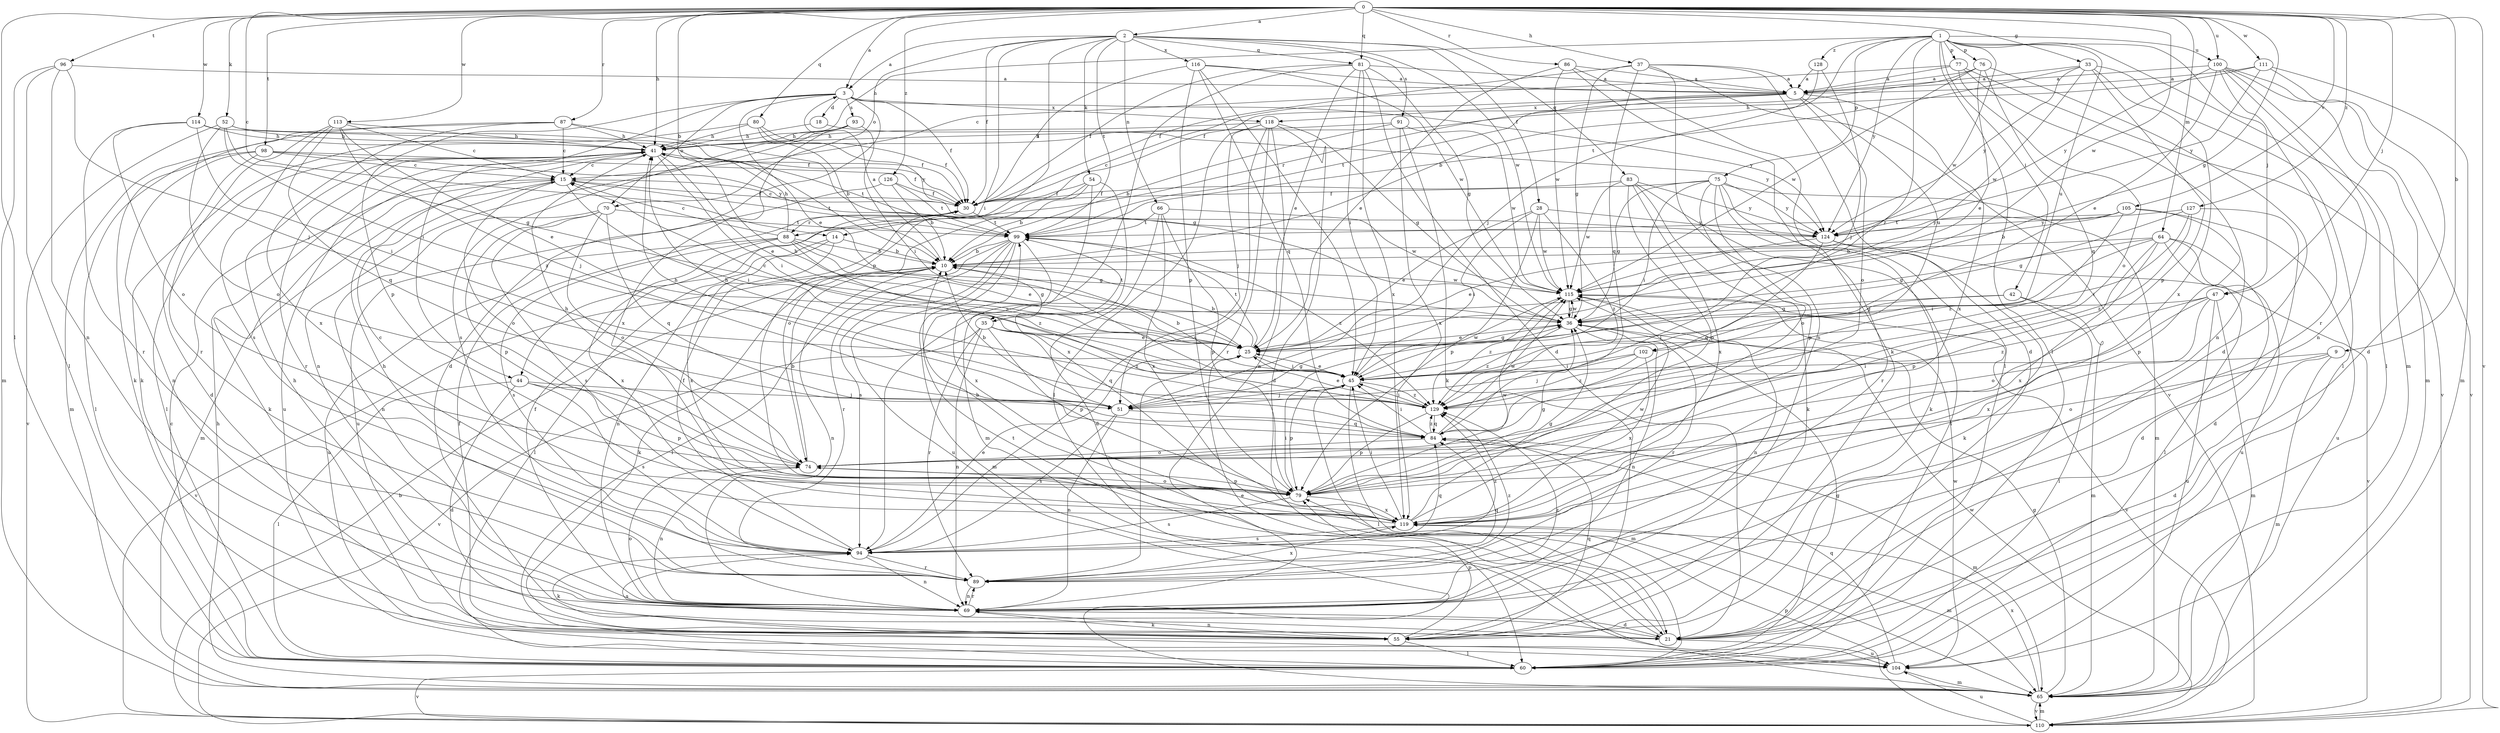 strict digraph  {
0;
1;
2;
3;
5;
9;
10;
14;
15;
18;
21;
25;
28;
30;
33;
35;
36;
37;
41;
42;
44;
45;
47;
51;
52;
54;
55;
60;
64;
65;
66;
69;
70;
74;
75;
76;
77;
79;
80;
81;
83;
84;
86;
87;
88;
89;
91;
93;
94;
96;
98;
99;
100;
102;
104;
105;
110;
111;
113;
114;
115;
116;
118;
119;
124;
126;
127;
128;
129;
0 -> 2  [label=a];
0 -> 3  [label=a];
0 -> 9  [label=b];
0 -> 10  [label=b];
0 -> 14  [label=c];
0 -> 33  [label=g];
0 -> 35  [label=g];
0 -> 37  [label=h];
0 -> 41  [label=h];
0 -> 47  [label=j];
0 -> 52  [label=k];
0 -> 60  [label=l];
0 -> 64  [label=m];
0 -> 80  [label=q];
0 -> 81  [label=q];
0 -> 86  [label=r];
0 -> 87  [label=r];
0 -> 96  [label=t];
0 -> 98  [label=t];
0 -> 100  [label=u];
0 -> 105  [label=v];
0 -> 110  [label=v];
0 -> 111  [label=w];
0 -> 113  [label=w];
0 -> 114  [label=w];
0 -> 115  [label=w];
0 -> 126  [label=z];
0 -> 127  [label=z];
1 -> 41  [label=h];
1 -> 42  [label=i];
1 -> 47  [label=j];
1 -> 51  [label=j];
1 -> 60  [label=l];
1 -> 65  [label=m];
1 -> 75  [label=p];
1 -> 76  [label=p];
1 -> 77  [label=p];
1 -> 100  [label=u];
1 -> 102  [label=u];
1 -> 115  [label=w];
1 -> 124  [label=y];
1 -> 128  [label=z];
1 -> 129  [label=z];
2 -> 3  [label=a];
2 -> 28  [label=f];
2 -> 30  [label=f];
2 -> 44  [label=i];
2 -> 54  [label=k];
2 -> 66  [label=n];
2 -> 70  [label=o];
2 -> 79  [label=p];
2 -> 81  [label=q];
2 -> 83  [label=q];
2 -> 91  [label=s];
2 -> 99  [label=t];
2 -> 115  [label=w];
2 -> 116  [label=x];
3 -> 18  [label=d];
3 -> 21  [label=d];
3 -> 25  [label=e];
3 -> 30  [label=f];
3 -> 44  [label=i];
3 -> 70  [label=o];
3 -> 79  [label=p];
3 -> 93  [label=s];
3 -> 118  [label=x];
3 -> 124  [label=y];
5 -> 14  [label=c];
5 -> 74  [label=o];
5 -> 88  [label=r];
5 -> 99  [label=t];
5 -> 102  [label=u];
5 -> 118  [label=x];
5 -> 119  [label=x];
9 -> 21  [label=d];
9 -> 45  [label=i];
9 -> 65  [label=m];
9 -> 74  [label=o];
10 -> 3  [label=a];
10 -> 35  [label=g];
10 -> 55  [label=k];
10 -> 69  [label=n];
10 -> 110  [label=v];
10 -> 115  [label=w];
14 -> 10  [label=b];
14 -> 60  [label=l];
14 -> 69  [label=n];
14 -> 119  [label=x];
15 -> 30  [label=f];
15 -> 45  [label=i];
15 -> 55  [label=k];
15 -> 65  [label=m];
15 -> 74  [label=o];
15 -> 99  [label=t];
18 -> 41  [label=h];
18 -> 124  [label=y];
21 -> 25  [label=e];
21 -> 94  [label=s];
21 -> 99  [label=t];
21 -> 104  [label=u];
25 -> 10  [label=b];
25 -> 15  [label=c];
25 -> 36  [label=g];
25 -> 41  [label=h];
25 -> 45  [label=i];
25 -> 99  [label=t];
28 -> 25  [label=e];
28 -> 45  [label=i];
28 -> 79  [label=p];
28 -> 115  [label=w];
28 -> 124  [label=y];
28 -> 129  [label=z];
30 -> 15  [label=c];
30 -> 88  [label=r];
30 -> 99  [label=t];
33 -> 5  [label=a];
33 -> 60  [label=l];
33 -> 79  [label=p];
33 -> 99  [label=t];
33 -> 115  [label=w];
33 -> 119  [label=x];
33 -> 124  [label=y];
35 -> 25  [label=e];
35 -> 69  [label=n];
35 -> 79  [label=p];
35 -> 84  [label=q];
35 -> 89  [label=r];
35 -> 99  [label=t];
35 -> 110  [label=v];
35 -> 129  [label=z];
36 -> 25  [label=e];
36 -> 69  [label=n];
36 -> 89  [label=r];
36 -> 115  [label=w];
36 -> 129  [label=z];
37 -> 5  [label=a];
37 -> 21  [label=d];
37 -> 30  [label=f];
37 -> 36  [label=g];
37 -> 69  [label=n];
37 -> 84  [label=q];
37 -> 110  [label=v];
41 -> 15  [label=c];
41 -> 25  [label=e];
41 -> 45  [label=i];
41 -> 60  [label=l];
41 -> 89  [label=r];
41 -> 99  [label=t];
41 -> 104  [label=u];
42 -> 36  [label=g];
42 -> 45  [label=i];
42 -> 60  [label=l];
42 -> 65  [label=m];
44 -> 21  [label=d];
44 -> 51  [label=j];
44 -> 60  [label=l];
44 -> 79  [label=p];
44 -> 94  [label=s];
45 -> 10  [label=b];
45 -> 25  [label=e];
45 -> 51  [label=j];
45 -> 60  [label=l];
45 -> 65  [label=m];
45 -> 79  [label=p];
45 -> 115  [label=w];
45 -> 129  [label=z];
47 -> 36  [label=g];
47 -> 65  [label=m];
47 -> 74  [label=o];
47 -> 104  [label=u];
47 -> 119  [label=x];
47 -> 129  [label=z];
51 -> 10  [label=b];
51 -> 36  [label=g];
51 -> 41  [label=h];
51 -> 69  [label=n];
51 -> 84  [label=q];
51 -> 94  [label=s];
52 -> 30  [label=f];
52 -> 36  [label=g];
52 -> 41  [label=h];
52 -> 74  [label=o];
52 -> 110  [label=v];
52 -> 129  [label=z];
54 -> 10  [label=b];
54 -> 30  [label=f];
54 -> 65  [label=m];
54 -> 74  [label=o];
54 -> 119  [label=x];
55 -> 30  [label=f];
55 -> 60  [label=l];
55 -> 69  [label=n];
55 -> 79  [label=p];
55 -> 84  [label=q];
60 -> 15  [label=c];
60 -> 36  [label=g];
60 -> 110  [label=v];
64 -> 10  [label=b];
64 -> 21  [label=d];
64 -> 36  [label=g];
64 -> 45  [label=i];
64 -> 60  [label=l];
64 -> 79  [label=p];
64 -> 104  [label=u];
64 -> 119  [label=x];
65 -> 36  [label=g];
65 -> 41  [label=h];
65 -> 110  [label=v];
65 -> 119  [label=x];
66 -> 21  [label=d];
66 -> 79  [label=p];
66 -> 99  [label=t];
66 -> 115  [label=w];
66 -> 119  [label=x];
69 -> 21  [label=d];
69 -> 30  [label=f];
69 -> 41  [label=h];
69 -> 55  [label=k];
69 -> 74  [label=o];
69 -> 89  [label=r];
69 -> 129  [label=z];
70 -> 69  [label=n];
70 -> 74  [label=o];
70 -> 79  [label=p];
70 -> 84  [label=q];
70 -> 94  [label=s];
70 -> 99  [label=t];
74 -> 10  [label=b];
74 -> 41  [label=h];
74 -> 69  [label=n];
74 -> 79  [label=p];
75 -> 30  [label=f];
75 -> 36  [label=g];
75 -> 45  [label=i];
75 -> 55  [label=k];
75 -> 65  [label=m];
75 -> 74  [label=o];
75 -> 79  [label=p];
75 -> 89  [label=r];
75 -> 124  [label=y];
76 -> 5  [label=a];
76 -> 21  [label=d];
76 -> 25  [label=e];
76 -> 30  [label=f];
76 -> 84  [label=q];
76 -> 115  [label=w];
77 -> 5  [label=a];
77 -> 15  [label=c];
77 -> 69  [label=n];
77 -> 74  [label=o];
77 -> 110  [label=v];
79 -> 15  [label=c];
79 -> 36  [label=g];
79 -> 45  [label=i];
79 -> 74  [label=o];
79 -> 94  [label=s];
79 -> 115  [label=w];
79 -> 119  [label=x];
80 -> 10  [label=b];
80 -> 30  [label=f];
80 -> 41  [label=h];
80 -> 55  [label=k];
80 -> 124  [label=y];
81 -> 5  [label=a];
81 -> 21  [label=d];
81 -> 25  [label=e];
81 -> 30  [label=f];
81 -> 36  [label=g];
81 -> 45  [label=i];
81 -> 94  [label=s];
81 -> 119  [label=x];
83 -> 30  [label=f];
83 -> 55  [label=k];
83 -> 60  [label=l];
83 -> 79  [label=p];
83 -> 115  [label=w];
83 -> 119  [label=x];
83 -> 124  [label=y];
84 -> 45  [label=i];
84 -> 65  [label=m];
84 -> 74  [label=o];
84 -> 115  [label=w];
84 -> 129  [label=z];
86 -> 5  [label=a];
86 -> 25  [label=e];
86 -> 55  [label=k];
86 -> 60  [label=l];
86 -> 115  [label=w];
87 -> 15  [label=c];
87 -> 36  [label=g];
87 -> 41  [label=h];
87 -> 55  [label=k];
87 -> 65  [label=m];
87 -> 119  [label=x];
88 -> 10  [label=b];
88 -> 15  [label=c];
88 -> 25  [label=e];
88 -> 36  [label=g];
88 -> 41  [label=h];
88 -> 94  [label=s];
88 -> 104  [label=u];
88 -> 119  [label=x];
88 -> 129  [label=z];
89 -> 41  [label=h];
89 -> 69  [label=n];
89 -> 84  [label=q];
89 -> 119  [label=x];
89 -> 129  [label=z];
91 -> 10  [label=b];
91 -> 41  [label=h];
91 -> 55  [label=k];
91 -> 115  [label=w];
91 -> 119  [label=x];
93 -> 41  [label=h];
93 -> 45  [label=i];
93 -> 69  [label=n];
93 -> 94  [label=s];
93 -> 119  [label=x];
94 -> 25  [label=e];
94 -> 30  [label=f];
94 -> 55  [label=k];
94 -> 69  [label=n];
94 -> 84  [label=q];
94 -> 89  [label=r];
94 -> 129  [label=z];
96 -> 5  [label=a];
96 -> 51  [label=j];
96 -> 60  [label=l];
96 -> 65  [label=m];
96 -> 69  [label=n];
98 -> 15  [label=c];
98 -> 21  [label=d];
98 -> 30  [label=f];
98 -> 60  [label=l];
98 -> 69  [label=n];
98 -> 124  [label=y];
99 -> 10  [label=b];
99 -> 60  [label=l];
99 -> 65  [label=m];
99 -> 89  [label=r];
99 -> 94  [label=s];
99 -> 104  [label=u];
99 -> 119  [label=x];
99 -> 129  [label=z];
100 -> 5  [label=a];
100 -> 25  [label=e];
100 -> 60  [label=l];
100 -> 65  [label=m];
100 -> 69  [label=n];
100 -> 89  [label=r];
100 -> 110  [label=v];
100 -> 124  [label=y];
102 -> 45  [label=i];
102 -> 51  [label=j];
102 -> 119  [label=x];
102 -> 129  [label=z];
104 -> 65  [label=m];
104 -> 84  [label=q];
104 -> 115  [label=w];
105 -> 10  [label=b];
105 -> 79  [label=p];
105 -> 99  [label=t];
105 -> 104  [label=u];
105 -> 124  [label=y];
105 -> 129  [label=z];
110 -> 10  [label=b];
110 -> 65  [label=m];
110 -> 79  [label=p];
110 -> 104  [label=u];
110 -> 115  [label=w];
111 -> 5  [label=a];
111 -> 21  [label=d];
111 -> 41  [label=h];
111 -> 65  [label=m];
111 -> 124  [label=y];
113 -> 15  [label=c];
113 -> 25  [label=e];
113 -> 41  [label=h];
113 -> 51  [label=j];
113 -> 84  [label=q];
113 -> 89  [label=r];
113 -> 94  [label=s];
114 -> 30  [label=f];
114 -> 41  [label=h];
114 -> 45  [label=i];
114 -> 74  [label=o];
114 -> 89  [label=r];
115 -> 36  [label=g];
115 -> 69  [label=n];
115 -> 110  [label=v];
115 -> 129  [label=z];
116 -> 5  [label=a];
116 -> 30  [label=f];
116 -> 45  [label=i];
116 -> 79  [label=p];
116 -> 84  [label=q];
116 -> 115  [label=w];
118 -> 21  [label=d];
118 -> 36  [label=g];
118 -> 41  [label=h];
118 -> 51  [label=j];
118 -> 60  [label=l];
118 -> 69  [label=n];
118 -> 89  [label=r];
118 -> 94  [label=s];
119 -> 10  [label=b];
119 -> 36  [label=g];
119 -> 45  [label=i];
119 -> 65  [label=m];
119 -> 94  [label=s];
119 -> 115  [label=w];
124 -> 25  [label=e];
124 -> 55  [label=k];
124 -> 84  [label=q];
124 -> 110  [label=v];
126 -> 10  [label=b];
126 -> 30  [label=f];
126 -> 99  [label=t];
126 -> 104  [label=u];
127 -> 21  [label=d];
127 -> 36  [label=g];
127 -> 45  [label=i];
127 -> 124  [label=y];
127 -> 129  [label=z];
128 -> 5  [label=a];
128 -> 10  [label=b];
128 -> 51  [label=j];
129 -> 25  [label=e];
129 -> 41  [label=h];
129 -> 45  [label=i];
129 -> 79  [label=p];
129 -> 84  [label=q];
}
